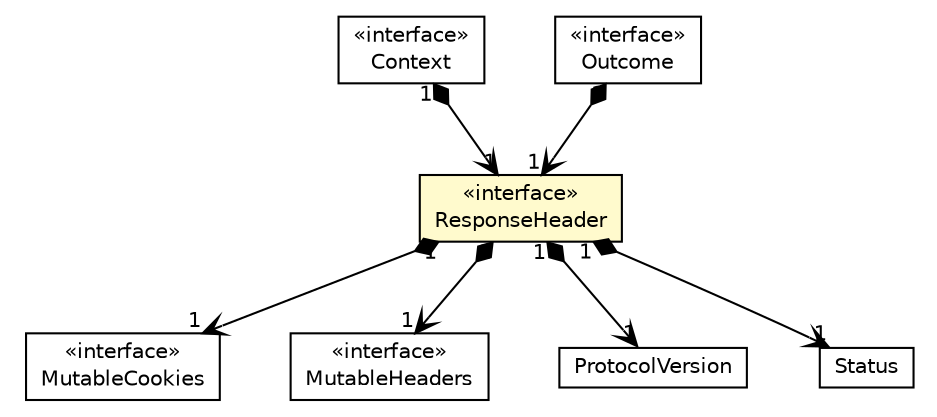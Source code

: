 #!/usr/local/bin/dot
#
# Class diagram 
# Generated by UMLGraph version R5_6-24-gf6e263 (http://www.umlgraph.org/)
#

digraph G {
	edge [fontname="Helvetica",fontsize=10,labelfontname="Helvetica",labelfontsize=10];
	node [fontname="Helvetica",fontsize=10,shape=plaintext];
	nodesep=0.25;
	ranksep=0.5;
	// io.werval.api.context.Context
	c31270 [label=<<table title="io.werval.api.context.Context" border="0" cellborder="1" cellspacing="0" cellpadding="2" port="p" href="../context/Context.html">
		<tr><td><table border="0" cellspacing="0" cellpadding="1">
<tr><td align="center" balign="center"> &#171;interface&#187; </td></tr>
<tr><td align="center" balign="center"> Context </td></tr>
		</table></td></tr>
		</table>>, URL="../context/Context.html", fontname="Helvetica", fontcolor="black", fontsize=10.0];
	// io.werval.api.http.MutableCookies
	c31303 [label=<<table title="io.werval.api.http.MutableCookies" border="0" cellborder="1" cellspacing="0" cellpadding="2" port="p" href="./MutableCookies.html">
		<tr><td><table border="0" cellspacing="0" cellpadding="1">
<tr><td align="center" balign="center"> &#171;interface&#187; </td></tr>
<tr><td align="center" balign="center"> MutableCookies </td></tr>
		</table></td></tr>
		</table>>, URL="./MutableCookies.html", fontname="Helvetica", fontcolor="black", fontsize=10.0];
	// io.werval.api.http.MutableHeaders
	c31304 [label=<<table title="io.werval.api.http.MutableHeaders" border="0" cellborder="1" cellspacing="0" cellpadding="2" port="p" href="./MutableHeaders.html">
		<tr><td><table border="0" cellspacing="0" cellpadding="1">
<tr><td align="center" balign="center"> &#171;interface&#187; </td></tr>
<tr><td align="center" balign="center"> MutableHeaders </td></tr>
		</table></td></tr>
		</table>>, URL="./MutableHeaders.html", fontname="Helvetica", fontcolor="black", fontsize=10.0];
	// io.werval.api.http.ProtocolVersion
	c31305 [label=<<table title="io.werval.api.http.ProtocolVersion" border="0" cellborder="1" cellspacing="0" cellpadding="2" port="p" href="./ProtocolVersion.html">
		<tr><td><table border="0" cellspacing="0" cellpadding="1">
<tr><td align="center" balign="center"> ProtocolVersion </td></tr>
		</table></td></tr>
		</table>>, URL="./ProtocolVersion.html", fontname="Helvetica", fontcolor="black", fontsize=10.0];
	// io.werval.api.http.ResponseHeader
	c31312 [label=<<table title="io.werval.api.http.ResponseHeader" border="0" cellborder="1" cellspacing="0" cellpadding="2" port="p" bgcolor="lemonChiffon" href="./ResponseHeader.html">
		<tr><td><table border="0" cellspacing="0" cellpadding="1">
<tr><td align="center" balign="center"> &#171;interface&#187; </td></tr>
<tr><td align="center" balign="center"> ResponseHeader </td></tr>
		</table></td></tr>
		</table>>, URL="./ResponseHeader.html", fontname="Helvetica", fontcolor="black", fontsize=10.0];
	// io.werval.api.http.Status
	c31314 [label=<<table title="io.werval.api.http.Status" border="0" cellborder="1" cellspacing="0" cellpadding="2" port="p" href="./Status.html">
		<tr><td><table border="0" cellspacing="0" cellpadding="1">
<tr><td align="center" balign="center"> Status </td></tr>
		</table></td></tr>
		</table>>, URL="./Status.html", fontname="Helvetica", fontcolor="black", fontsize=10.0];
	// io.werval.api.outcomes.Outcome
	c31322 [label=<<table title="io.werval.api.outcomes.Outcome" border="0" cellborder="1" cellspacing="0" cellpadding="2" port="p" href="../outcomes/Outcome.html">
		<tr><td><table border="0" cellspacing="0" cellpadding="1">
<tr><td align="center" balign="center"> &#171;interface&#187; </td></tr>
<tr><td align="center" balign="center"> Outcome </td></tr>
		</table></td></tr>
		</table>>, URL="../outcomes/Outcome.html", fontname="Helvetica", fontcolor="black", fontsize=10.0];
	// io.werval.api.context.Context NAVCOMPOSED io.werval.api.http.ResponseHeader
	c31270:p -> c31312:p [taillabel="1", label="", headlabel="1", fontname="Helvetica", fontcolor="black", fontsize=10.0, color="black", arrowhead=open, arrowtail=diamond, dir=both];
	// io.werval.api.http.ResponseHeader NAVCOMPOSED io.werval.api.http.ProtocolVersion
	c31312:p -> c31305:p [taillabel="1", label="", headlabel="1", fontname="Helvetica", fontcolor="black", fontsize=10.0, color="black", arrowhead=open, arrowtail=diamond, dir=both];
	// io.werval.api.http.ResponseHeader NAVCOMPOSED io.werval.api.http.Status
	c31312:p -> c31314:p [taillabel="1", label="", headlabel="1", fontname="Helvetica", fontcolor="black", fontsize=10.0, color="black", arrowhead=open, arrowtail=diamond, dir=both];
	// io.werval.api.http.ResponseHeader NAVCOMPOSED io.werval.api.http.MutableHeaders
	c31312:p -> c31304:p [taillabel="1", label="", headlabel="1", fontname="Helvetica", fontcolor="black", fontsize=10.0, color="black", arrowhead=open, arrowtail=diamond, dir=both];
	// io.werval.api.http.ResponseHeader NAVCOMPOSED io.werval.api.http.MutableCookies
	c31312:p -> c31303:p [taillabel="1", label="", headlabel="1", fontname="Helvetica", fontcolor="black", fontsize=10.0, color="black", arrowhead=open, arrowtail=diamond, dir=both];
	// io.werval.api.outcomes.Outcome NAVCOMPOSED io.werval.api.http.ResponseHeader
	c31322:p -> c31312:p [taillabel="1", label="", headlabel="1", fontname="Helvetica", fontcolor="black", fontsize=10.0, color="black", arrowhead=open, arrowtail=diamond, dir=both];
}

